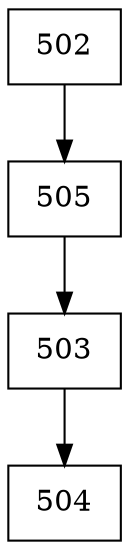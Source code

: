 digraph G {
  node [shape=record];
  node0 [label="{502}"];
  node0 -> node1;
  node1 [label="{505}"];
  node1 -> node2;
  node2 [label="{503}"];
  node2 -> node3;
  node3 [label="{504}"];
}

